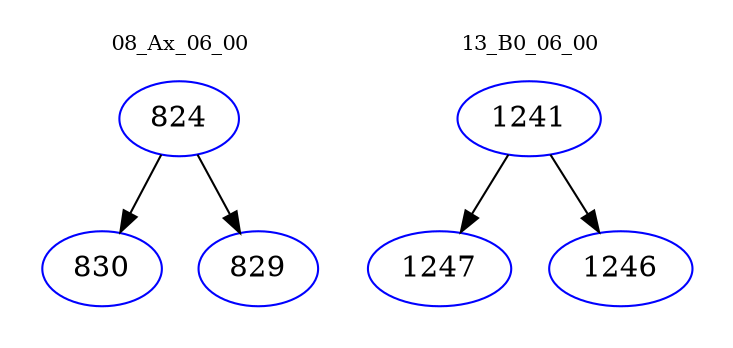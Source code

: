 digraph{
subgraph cluster_0 {
color = white
label = "08_Ax_06_00";
fontsize=10;
T0_824 [label="824", color="blue"]
T0_824 -> T0_830 [color="black"]
T0_830 [label="830", color="blue"]
T0_824 -> T0_829 [color="black"]
T0_829 [label="829", color="blue"]
}
subgraph cluster_1 {
color = white
label = "13_B0_06_00";
fontsize=10;
T1_1241 [label="1241", color="blue"]
T1_1241 -> T1_1247 [color="black"]
T1_1247 [label="1247", color="blue"]
T1_1241 -> T1_1246 [color="black"]
T1_1246 [label="1246", color="blue"]
}
}
